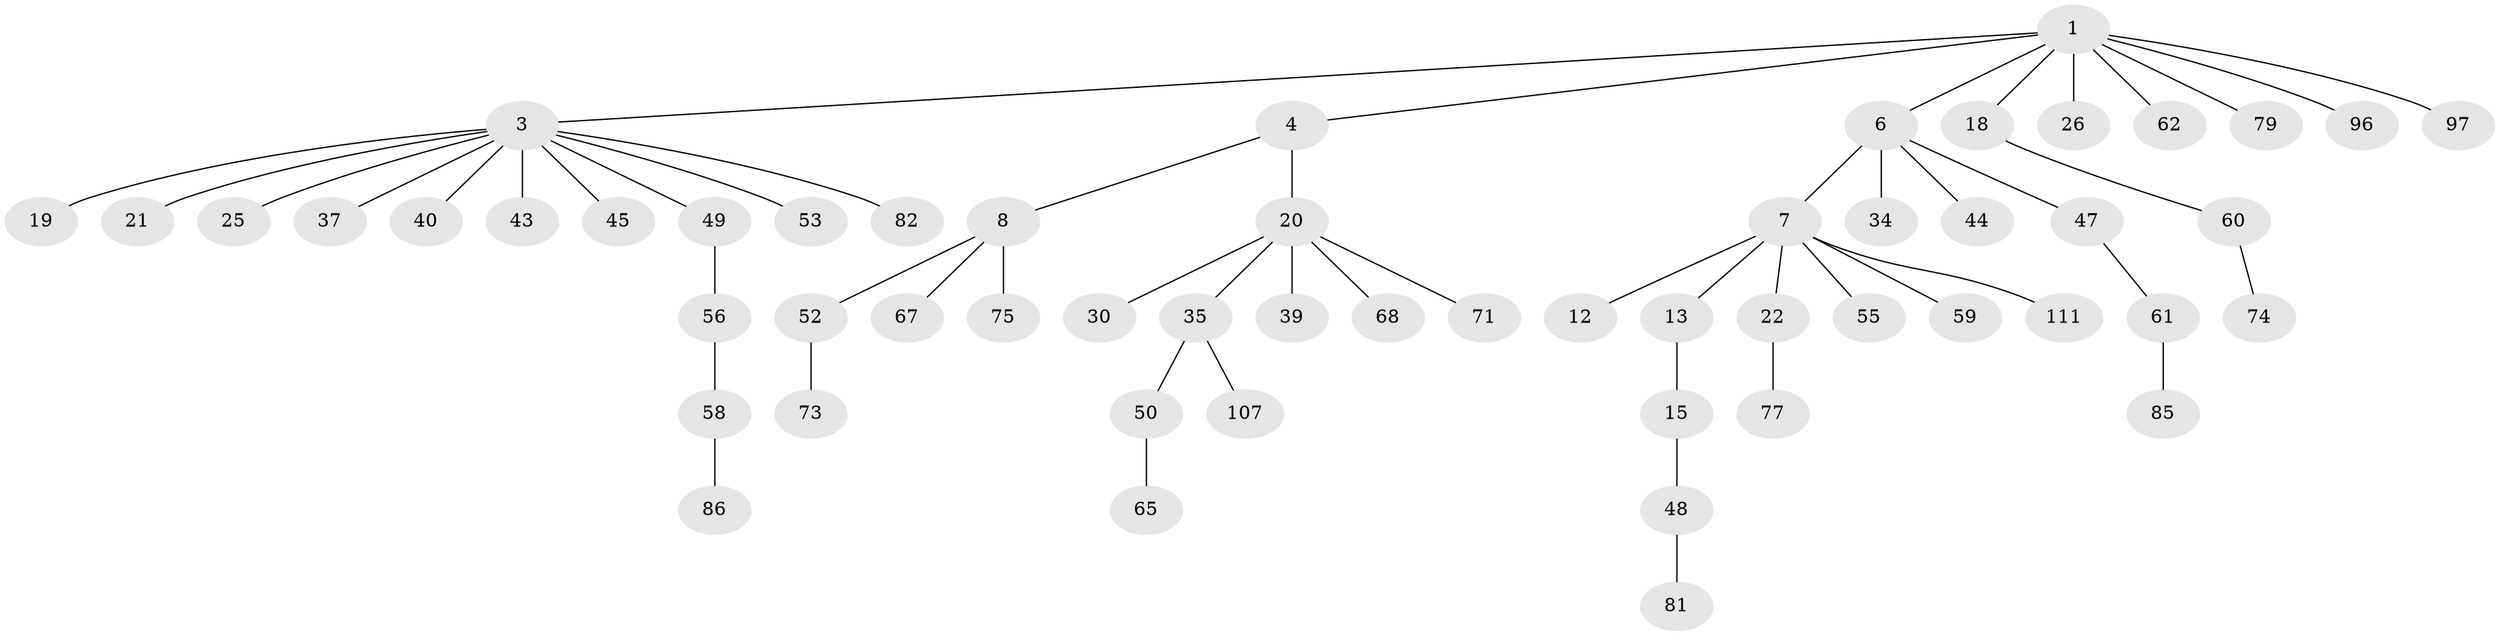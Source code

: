 // original degree distribution, {6: 0.009009009009009009, 5: 0.02702702702702703, 7: 0.018018018018018018, 4: 0.08108108108108109, 3: 0.0990990990990991, 2: 0.27927927927927926, 1: 0.4864864864864865}
// Generated by graph-tools (version 1.1) at 2025/15/03/09/25 04:15:39]
// undirected, 55 vertices, 54 edges
graph export_dot {
graph [start="1"]
  node [color=gray90,style=filled];
  1 [super="+2"];
  3 [super="+24+9+14+33+16"];
  4 [super="+5+76+17"];
  6 [super="+31"];
  7 [super="+46"];
  8 [super="+27"];
  12;
  13 [super="+66"];
  15 [super="+28"];
  18;
  19;
  20 [super="+42+23+93+51"];
  21 [super="+83+100"];
  22 [super="+29+32"];
  25;
  26 [super="+90+64"];
  30 [super="+78"];
  34;
  35 [super="+41+38"];
  37 [super="+80"];
  39;
  40;
  43;
  44;
  45 [super="+88"];
  47;
  48 [super="+63+54+98"];
  49;
  50;
  52 [super="+72"];
  53 [super="+92"];
  55 [super="+57"];
  56 [super="+70+94"];
  58;
  59;
  60;
  61;
  62;
  65;
  67;
  68;
  71;
  73;
  74;
  75 [super="+103"];
  77;
  79;
  81 [super="+95"];
  82;
  85 [super="+91"];
  86;
  96;
  97;
  107;
  111;
  1 -- 3;
  1 -- 4;
  1 -- 6;
  1 -- 62;
  1 -- 79;
  1 -- 96;
  1 -- 97;
  1 -- 18;
  1 -- 26;
  3 -- 19;
  3 -- 25;
  3 -- 37;
  3 -- 82;
  3 -- 21;
  3 -- 40;
  3 -- 45;
  3 -- 49;
  3 -- 53;
  3 -- 43;
  4 -- 8;
  4 -- 20;
  6 -- 7;
  6 -- 34;
  6 -- 47;
  6 -- 44;
  7 -- 12;
  7 -- 13;
  7 -- 22;
  7 -- 59;
  7 -- 111;
  7 -- 55;
  8 -- 52;
  8 -- 67;
  8 -- 75;
  13 -- 15;
  15 -- 48;
  18 -- 60;
  20 -- 71;
  20 -- 68;
  20 -- 35;
  20 -- 30;
  20 -- 39;
  22 -- 77;
  35 -- 107;
  35 -- 50;
  47 -- 61;
  48 -- 81;
  49 -- 56;
  50 -- 65;
  52 -- 73;
  56 -- 58;
  58 -- 86;
  60 -- 74;
  61 -- 85;
}
